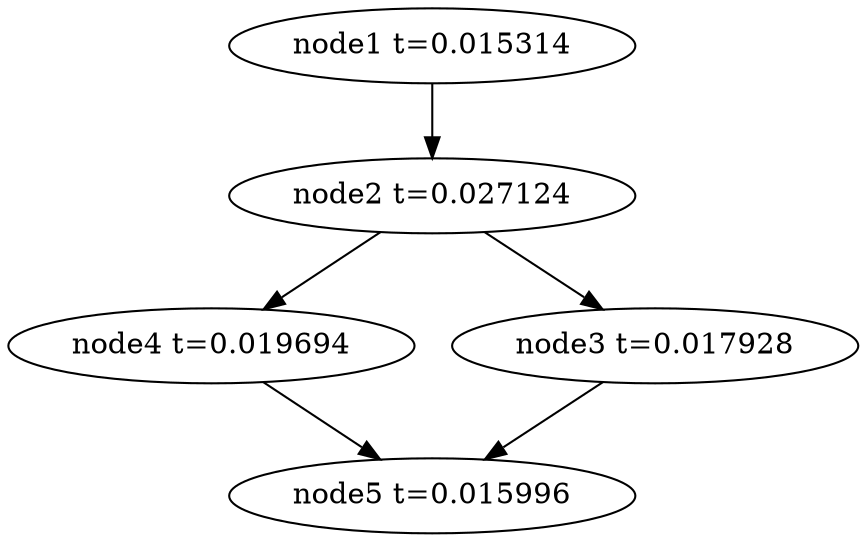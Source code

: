 digraph g{
	node5[label="node5 t=0.015996"]
	node4 -> node5
	node4[label="node4 t=0.019694"];
	node3 -> node5
	node3[label="node3 t=0.017928"];
	node2 -> node4
	node2 -> node3
	node2[label="node2 t=0.027124"];
	node1 -> node2
	node1[label="node1 t=0.015314"];
}
